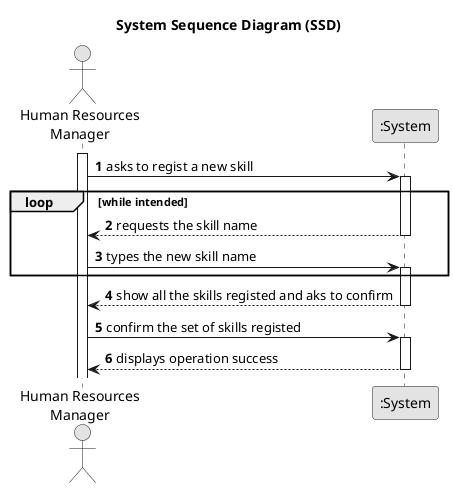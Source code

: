@startuml
skinparam monochrome true
skinparam packageStyle rectangle
skinparam shadowing false

title System Sequence Diagram (SSD)

autonumber

actor "Human Resources\nManager" as HRM
participant ":System" as System

activate HRM

    HRM -> System : asks to regist a new skill
    activate System

    loop while intended
            System --> HRM : requests the skill name
        deactivate System

        HRM -> System : types the new skill name
        activate System
    end

        System --> HRM : show all the skills registed and aks to confirm
    deactivate System

    HRM -> System : confirm the set of skills registed
    activate System

    System --> HRM : displays operation success
    deactivate System


@enduml